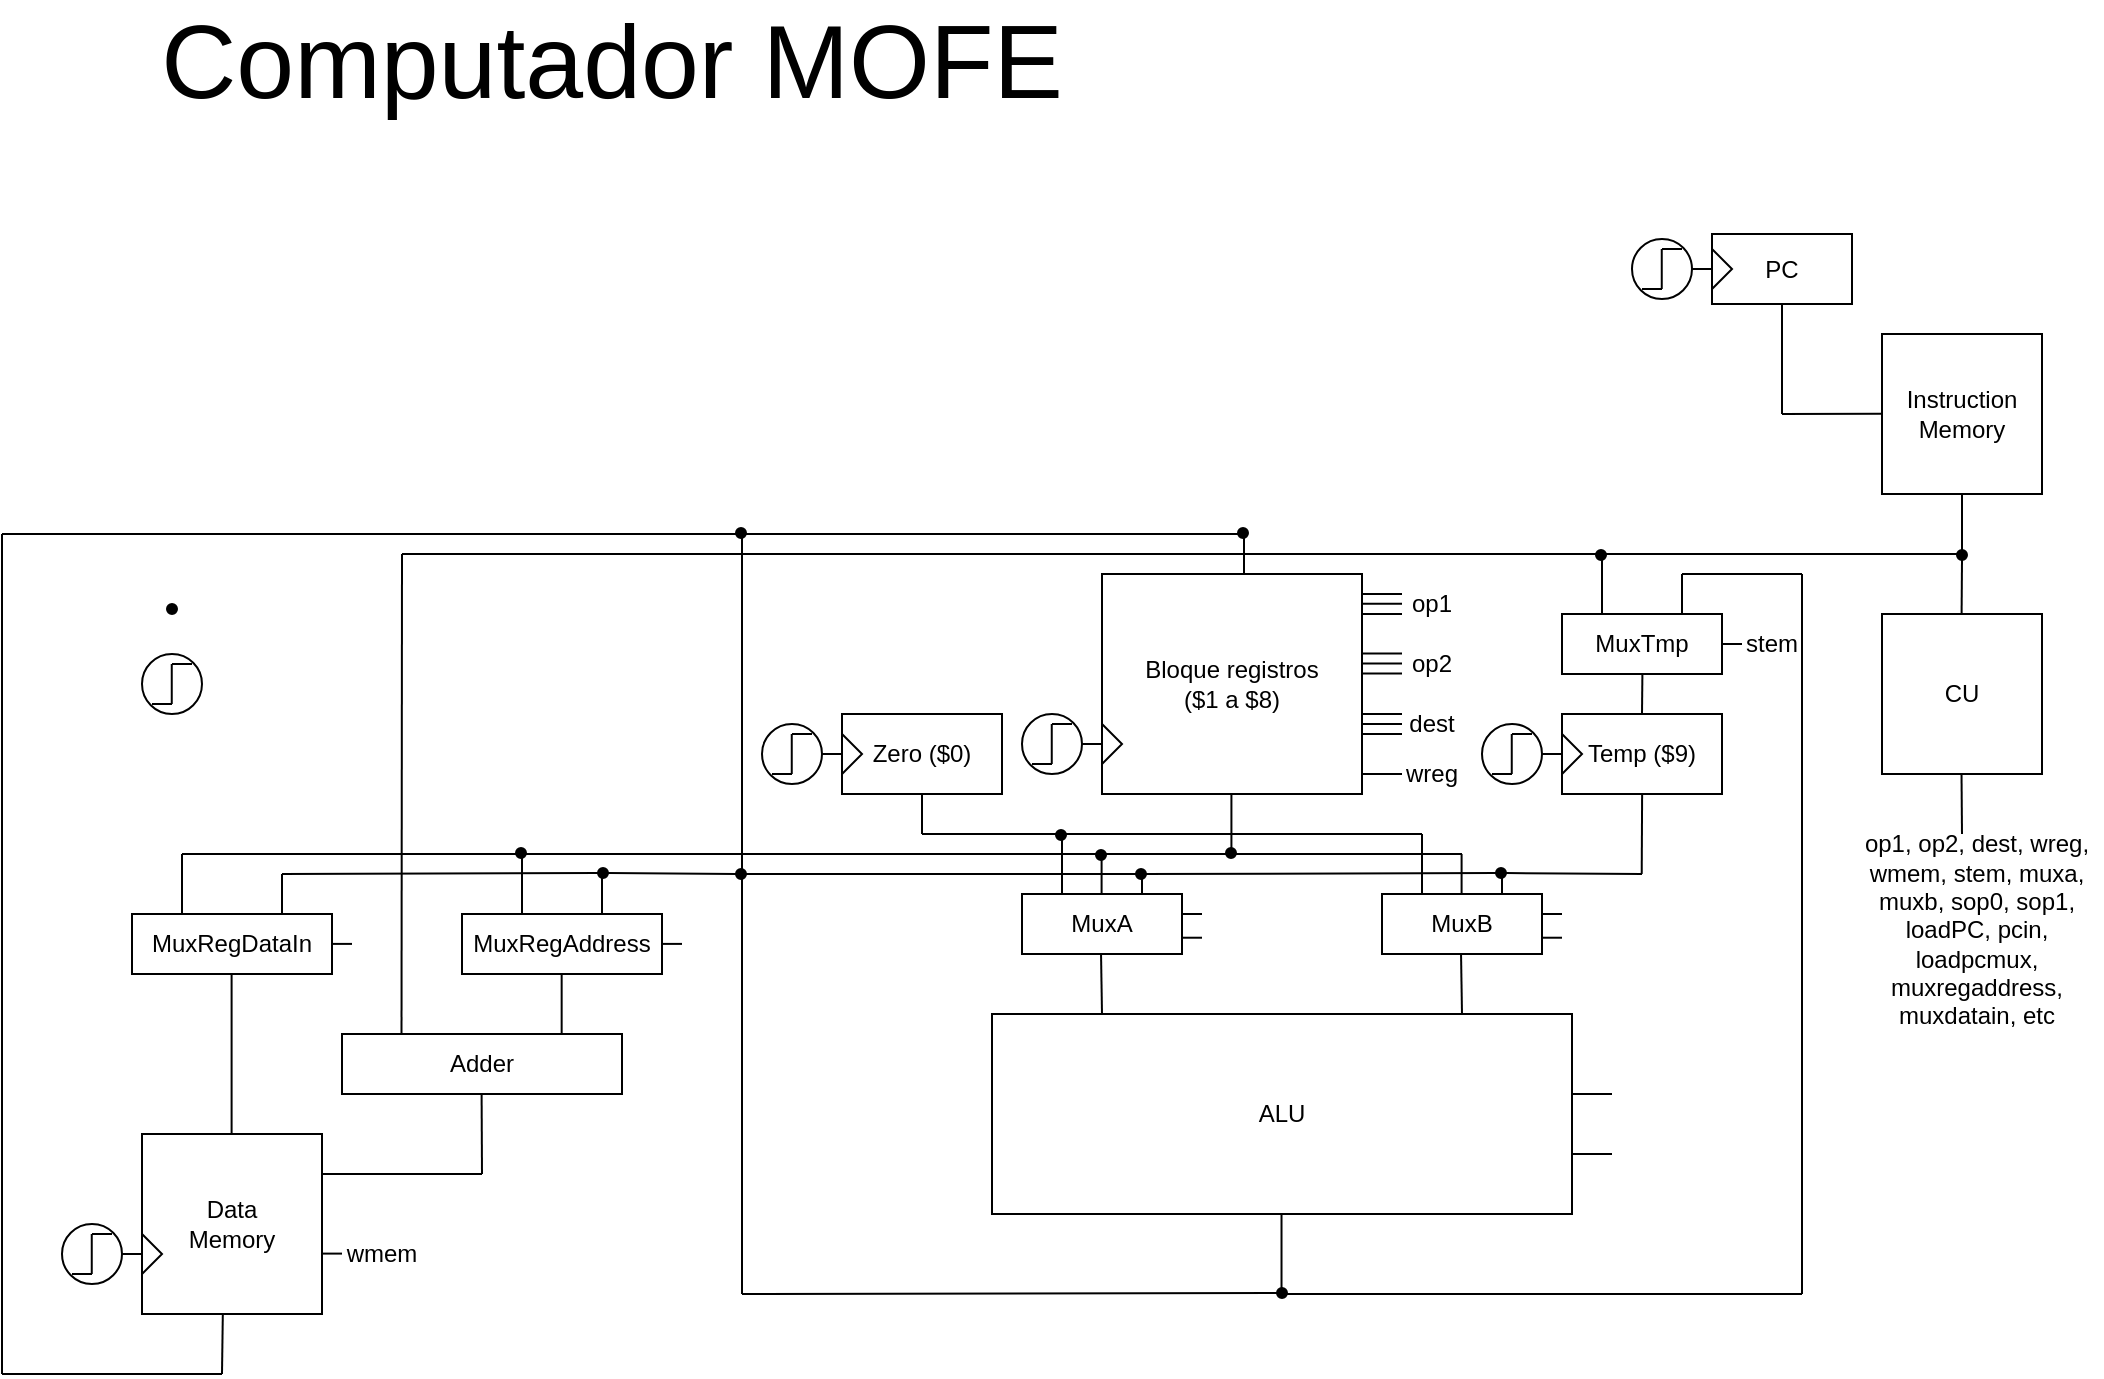 <mxfile version="13.0.3" type="device"><diagram id="GkCovTEDR__8FcM0PsXf" name="Page-1"><mxGraphModel dx="1492" dy="894" grid="1" gridSize="10" guides="1" tooltips="1" connect="1" arrows="1" fold="1" page="0" pageScale="1" pageWidth="827" pageHeight="1169" math="0" shadow="0"><root><mxCell id="0"/><mxCell id="1" parent="0"/><mxCell id="nqbd7a81-jhKs5psh6b3-131" value="PC" style="rounded=0;whiteSpace=wrap;html=1;fillColor=#FFFFFF;" parent="1" vertex="1"><mxGeometry x="615" y="-20" width="70" height="35" as="geometry"/></mxCell><mxCell id="nqbd7a81-jhKs5psh6b3-1" value="Bloque registros&lt;br&gt;($1 a $8)" style="rounded=0;whiteSpace=wrap;html=1;" parent="1" vertex="1"><mxGeometry x="310" y="150" width="130" height="110" as="geometry"/></mxCell><mxCell id="nqbd7a81-jhKs5psh6b3-2" value="Temp ($9)" style="rounded=0;whiteSpace=wrap;html=1;" parent="1" vertex="1"><mxGeometry x="540" y="220" width="80" height="40" as="geometry"/></mxCell><mxCell id="nqbd7a81-jhKs5psh6b3-3" value="Zero ($0)" style="rounded=0;whiteSpace=wrap;html=1;" parent="1" vertex="1"><mxGeometry x="180" y="220" width="80" height="40" as="geometry"/></mxCell><mxCell id="nqbd7a81-jhKs5psh6b3-4" value="ALU" style="rounded=0;whiteSpace=wrap;html=1;" parent="1" vertex="1"><mxGeometry x="255" y="370" width="290" height="100" as="geometry"/></mxCell><mxCell id="nqbd7a81-jhKs5psh6b3-5" value="MuxA" style="rounded=0;whiteSpace=wrap;html=1;" parent="1" vertex="1"><mxGeometry x="270" y="310" width="80" height="30" as="geometry"/></mxCell><mxCell id="nqbd7a81-jhKs5psh6b3-6" value="MuxB" style="rounded=0;whiteSpace=wrap;html=1;" parent="1" vertex="1"><mxGeometry x="450" y="310" width="80" height="30" as="geometry"/></mxCell><mxCell id="nqbd7a81-jhKs5psh6b3-7" value="" style="endArrow=none;html=1;" parent="1" edge="1"><mxGeometry width="50" height="50" relative="1" as="geometry"><mxPoint x="220" y="280" as="sourcePoint"/><mxPoint x="470" y="280" as="targetPoint"/></mxGeometry></mxCell><mxCell id="nqbd7a81-jhKs5psh6b3-8" value="" style="endArrow=none;html=1;" parent="1" source="nqbd7a81-jhKs5psh6b3-119" edge="1"><mxGeometry width="50" height="50" relative="1" as="geometry"><mxPoint x="330" y="300" as="sourcePoint"/><mxPoint x="580" y="300" as="targetPoint"/></mxGeometry></mxCell><mxCell id="nqbd7a81-jhKs5psh6b3-9" value="" style="endArrow=none;html=1;" parent="1" edge="1"><mxGeometry width="50" height="50" relative="1" as="geometry"><mxPoint x="-150" y="290" as="sourcePoint"/><mxPoint x="490" y="290" as="targetPoint"/></mxGeometry></mxCell><mxCell id="nqbd7a81-jhKs5psh6b3-10" value="" style="endArrow=none;html=1;" parent="1" edge="1"><mxGeometry width="50" height="50" relative="1" as="geometry"><mxPoint x="309.8" y="310" as="sourcePoint"/><mxPoint x="309.8" y="290" as="targetPoint"/></mxGeometry></mxCell><mxCell id="nqbd7a81-jhKs5psh6b3-11" value="" style="endArrow=none;html=1;" parent="1" edge="1"><mxGeometry width="50" height="50" relative="1" as="geometry"><mxPoint x="489.8" y="310" as="sourcePoint"/><mxPoint x="489.8" y="290" as="targetPoint"/></mxGeometry></mxCell><mxCell id="nqbd7a81-jhKs5psh6b3-12" value="" style="endArrow=none;html=1;" parent="1" edge="1"><mxGeometry width="50" height="50" relative="1" as="geometry"><mxPoint x="330" y="310" as="sourcePoint"/><mxPoint x="330" y="300" as="targetPoint"/></mxGeometry></mxCell><mxCell id="nqbd7a81-jhKs5psh6b3-13" value="" style="endArrow=none;html=1;" parent="1" edge="1"><mxGeometry width="50" height="50" relative="1" as="geometry"><mxPoint x="510" y="310" as="sourcePoint"/><mxPoint x="510" y="300" as="targetPoint"/></mxGeometry></mxCell><mxCell id="nqbd7a81-jhKs5psh6b3-14" value="" style="endArrow=none;html=1;" parent="1" edge="1"><mxGeometry width="50" height="50" relative="1" as="geometry"><mxPoint x="290" y="310" as="sourcePoint"/><mxPoint x="290" y="280" as="targetPoint"/></mxGeometry></mxCell><mxCell id="nqbd7a81-jhKs5psh6b3-15" value="" style="endArrow=none;html=1;" parent="1" edge="1"><mxGeometry width="50" height="50" relative="1" as="geometry"><mxPoint x="470" y="310" as="sourcePoint"/><mxPoint x="470" y="280" as="targetPoint"/></mxGeometry></mxCell><mxCell id="nqbd7a81-jhKs5psh6b3-16" value="" style="endArrow=none;html=1;" parent="1" edge="1"><mxGeometry width="50" height="50" relative="1" as="geometry"><mxPoint x="374.71" y="290" as="sourcePoint"/><mxPoint x="374.71" y="260" as="targetPoint"/></mxGeometry></mxCell><mxCell id="nqbd7a81-jhKs5psh6b3-17" value="" style="endArrow=none;html=1;" parent="1" edge="1"><mxGeometry width="50" height="50" relative="1" as="geometry"><mxPoint x="220" y="280" as="sourcePoint"/><mxPoint x="220" y="260" as="targetPoint"/></mxGeometry></mxCell><mxCell id="nqbd7a81-jhKs5psh6b3-18" value="" style="endArrow=none;html=1;" parent="1" edge="1"><mxGeometry width="50" height="50" relative="1" as="geometry"><mxPoint x="579.86" y="300" as="sourcePoint"/><mxPoint x="580.06" y="260" as="targetPoint"/></mxGeometry></mxCell><mxCell id="nqbd7a81-jhKs5psh6b3-19" value="MuxTmp" style="rounded=0;whiteSpace=wrap;html=1;" parent="1" vertex="1"><mxGeometry x="540" y="170" width="80" height="30" as="geometry"/></mxCell><mxCell id="nqbd7a81-jhKs5psh6b3-20" value="CU" style="whiteSpace=wrap;html=1;aspect=fixed;" parent="1" vertex="1"><mxGeometry x="700" y="170" width="80" height="80" as="geometry"/></mxCell><mxCell id="nqbd7a81-jhKs5psh6b3-21" value="Instruction&lt;br&gt;Memory" style="whiteSpace=wrap;html=1;aspect=fixed;" parent="1" vertex="1"><mxGeometry x="700" y="30" width="80" height="80" as="geometry"/></mxCell><mxCell id="nqbd7a81-jhKs5psh6b3-22" value="Data&lt;br&gt;Memory" style="whiteSpace=wrap;html=1;aspect=fixed;" parent="1" vertex="1"><mxGeometry x="-170" y="430" width="90" height="90" as="geometry"/></mxCell><mxCell id="nqbd7a81-jhKs5psh6b3-23" value="" style="endArrow=none;html=1;" parent="1" edge="1"><mxGeometry width="50" height="50" relative="1" as="geometry"><mxPoint x="440" y="164.86" as="sourcePoint"/><mxPoint x="460" y="164.86" as="targetPoint"/></mxGeometry></mxCell><mxCell id="nqbd7a81-jhKs5psh6b3-24" value="" style="endArrow=none;html=1;" parent="1" edge="1"><mxGeometry width="50" height="50" relative="1" as="geometry"><mxPoint x="440" y="170" as="sourcePoint"/><mxPoint x="460" y="170" as="targetPoint"/></mxGeometry></mxCell><mxCell id="nqbd7a81-jhKs5psh6b3-25" value="" style="endArrow=none;html=1;" parent="1" edge="1"><mxGeometry width="50" height="50" relative="1" as="geometry"><mxPoint x="440" y="160" as="sourcePoint"/><mxPoint x="460" y="160" as="targetPoint"/></mxGeometry></mxCell><mxCell id="nqbd7a81-jhKs5psh6b3-26" value="" style="endArrow=none;html=1;" parent="1" edge="1"><mxGeometry width="50" height="50" relative="1" as="geometry"><mxPoint x="440" y="189.72" as="sourcePoint"/><mxPoint x="460" y="189.72" as="targetPoint"/></mxGeometry></mxCell><mxCell id="nqbd7a81-jhKs5psh6b3-27" value="" style="endArrow=none;html=1;" parent="1" edge="1"><mxGeometry width="50" height="50" relative="1" as="geometry"><mxPoint x="440" y="199.72" as="sourcePoint"/><mxPoint x="460" y="199.72" as="targetPoint"/></mxGeometry></mxCell><mxCell id="nqbd7a81-jhKs5psh6b3-28" value="" style="endArrow=none;html=1;" parent="1" edge="1"><mxGeometry width="50" height="50" relative="1" as="geometry"><mxPoint x="440" y="194.72" as="sourcePoint"/><mxPoint x="460" y="194.72" as="targetPoint"/></mxGeometry></mxCell><mxCell id="nqbd7a81-jhKs5psh6b3-29" value="" style="endArrow=none;html=1;" parent="1" edge="1"><mxGeometry width="50" height="50" relative="1" as="geometry"><mxPoint x="440" y="220.0" as="sourcePoint"/><mxPoint x="460" y="220.0" as="targetPoint"/></mxGeometry></mxCell><mxCell id="nqbd7a81-jhKs5psh6b3-30" value="" style="endArrow=none;html=1;" parent="1" edge="1"><mxGeometry width="50" height="50" relative="1" as="geometry"><mxPoint x="440" y="230.0" as="sourcePoint"/><mxPoint x="460" y="230.0" as="targetPoint"/></mxGeometry></mxCell><mxCell id="nqbd7a81-jhKs5psh6b3-31" value="" style="endArrow=none;html=1;" parent="1" edge="1"><mxGeometry width="50" height="50" relative="1" as="geometry"><mxPoint x="440" y="225.0" as="sourcePoint"/><mxPoint x="460" y="225.0" as="targetPoint"/></mxGeometry></mxCell><mxCell id="nqbd7a81-jhKs5psh6b3-32" value="" style="endArrow=none;html=1;" parent="1" edge="1"><mxGeometry width="50" height="50" relative="1" as="geometry"><mxPoint x="440" y="250.0" as="sourcePoint"/><mxPoint x="460" y="250.0" as="targetPoint"/></mxGeometry></mxCell><mxCell id="nqbd7a81-jhKs5psh6b3-33" value="wreg" style="text;html=1;strokeColor=none;fillColor=none;align=center;verticalAlign=middle;whiteSpace=wrap;rounded=0;" parent="1" vertex="1"><mxGeometry x="460" y="240" width="30" height="20" as="geometry"/></mxCell><mxCell id="nqbd7a81-jhKs5psh6b3-34" value="op1" style="text;html=1;strokeColor=none;fillColor=none;align=center;verticalAlign=middle;whiteSpace=wrap;rounded=0;" parent="1" vertex="1"><mxGeometry x="460" y="155" width="30" height="20" as="geometry"/></mxCell><mxCell id="nqbd7a81-jhKs5psh6b3-35" value="op2" style="text;html=1;strokeColor=none;fillColor=none;align=center;verticalAlign=middle;whiteSpace=wrap;rounded=0;" parent="1" vertex="1"><mxGeometry x="460" y="185" width="30" height="20" as="geometry"/></mxCell><mxCell id="nqbd7a81-jhKs5psh6b3-36" value="dest" style="text;html=1;strokeColor=none;fillColor=none;align=center;verticalAlign=middle;whiteSpace=wrap;rounded=0;" parent="1" vertex="1"><mxGeometry x="460" y="215" width="30" height="20" as="geometry"/></mxCell><mxCell id="nqbd7a81-jhKs5psh6b3-37" value="" style="ellipse;whiteSpace=wrap;html=1;aspect=fixed;" parent="1" vertex="1"><mxGeometry x="-170" y="190" width="30" height="30" as="geometry"/></mxCell><mxCell id="nqbd7a81-jhKs5psh6b3-38" value="" style="endArrow=none;html=1;" parent="1" edge="1"><mxGeometry width="50" height="50" relative="1" as="geometry"><mxPoint x="-155.12" y="215" as="sourcePoint"/><mxPoint x="-155.12" y="195" as="targetPoint"/></mxGeometry></mxCell><mxCell id="nqbd7a81-jhKs5psh6b3-39" value="" style="endArrow=none;html=1;" parent="1" edge="1"><mxGeometry width="50" height="50" relative="1" as="geometry"><mxPoint x="-155" y="195" as="sourcePoint"/><mxPoint x="-145" y="195" as="targetPoint"/></mxGeometry></mxCell><mxCell id="nqbd7a81-jhKs5psh6b3-40" value="" style="endArrow=none;html=1;" parent="1" edge="1"><mxGeometry width="50" height="50" relative="1" as="geometry"><mxPoint x="-165" y="215" as="sourcePoint"/><mxPoint x="-155" y="215" as="targetPoint"/></mxGeometry></mxCell><mxCell id="nqbd7a81-jhKs5psh6b3-41" value="" style="ellipse;whiteSpace=wrap;html=1;aspect=fixed;" parent="1" vertex="1"><mxGeometry x="270" y="220" width="30" height="30" as="geometry"/></mxCell><mxCell id="nqbd7a81-jhKs5psh6b3-42" value="" style="endArrow=none;html=1;" parent="1" edge="1"><mxGeometry width="50" height="50" relative="1" as="geometry"><mxPoint x="284.88" y="245.0" as="sourcePoint"/><mxPoint x="284.88" y="225" as="targetPoint"/></mxGeometry></mxCell><mxCell id="nqbd7a81-jhKs5psh6b3-43" value="" style="endArrow=none;html=1;" parent="1" edge="1"><mxGeometry width="50" height="50" relative="1" as="geometry"><mxPoint x="285" y="225" as="sourcePoint"/><mxPoint x="295" y="225" as="targetPoint"/></mxGeometry></mxCell><mxCell id="nqbd7a81-jhKs5psh6b3-44" value="" style="endArrow=none;html=1;" parent="1" edge="1"><mxGeometry width="50" height="50" relative="1" as="geometry"><mxPoint x="275" y="245.0" as="sourcePoint"/><mxPoint x="285" y="245.0" as="targetPoint"/></mxGeometry></mxCell><mxCell id="nqbd7a81-jhKs5psh6b3-45" value="" style="endArrow=none;html=1;" parent="1" edge="1"><mxGeometry width="50" height="50" relative="1" as="geometry"><mxPoint x="300" y="235" as="sourcePoint"/><mxPoint x="310" y="235" as="targetPoint"/></mxGeometry></mxCell><mxCell id="nqbd7a81-jhKs5psh6b3-46" value="" style="triangle;whiteSpace=wrap;html=1;" parent="1" vertex="1"><mxGeometry x="310" y="225" width="10" height="20" as="geometry"/></mxCell><mxCell id="nqbd7a81-jhKs5psh6b3-47" value="" style="ellipse;whiteSpace=wrap;html=1;aspect=fixed;" parent="1" vertex="1"><mxGeometry x="140" y="225" width="30" height="30" as="geometry"/></mxCell><mxCell id="nqbd7a81-jhKs5psh6b3-48" value="" style="endArrow=none;html=1;" parent="1" edge="1"><mxGeometry width="50" height="50" relative="1" as="geometry"><mxPoint x="154.88" y="250" as="sourcePoint"/><mxPoint x="154.88" y="230" as="targetPoint"/></mxGeometry></mxCell><mxCell id="nqbd7a81-jhKs5psh6b3-49" value="" style="endArrow=none;html=1;" parent="1" edge="1"><mxGeometry width="50" height="50" relative="1" as="geometry"><mxPoint x="155" y="230" as="sourcePoint"/><mxPoint x="165" y="230" as="targetPoint"/></mxGeometry></mxCell><mxCell id="nqbd7a81-jhKs5psh6b3-50" value="" style="endArrow=none;html=1;" parent="1" edge="1"><mxGeometry width="50" height="50" relative="1" as="geometry"><mxPoint x="145" y="250" as="sourcePoint"/><mxPoint x="155" y="250" as="targetPoint"/></mxGeometry></mxCell><mxCell id="nqbd7a81-jhKs5psh6b3-51" value="" style="endArrow=none;html=1;" parent="1" edge="1"><mxGeometry width="50" height="50" relative="1" as="geometry"><mxPoint x="170" y="240" as="sourcePoint"/><mxPoint x="180" y="240" as="targetPoint"/></mxGeometry></mxCell><mxCell id="nqbd7a81-jhKs5psh6b3-52" value="" style="triangle;whiteSpace=wrap;html=1;" parent="1" vertex="1"><mxGeometry x="180" y="230" width="10" height="20" as="geometry"/></mxCell><mxCell id="nqbd7a81-jhKs5psh6b3-53" value="" style="ellipse;whiteSpace=wrap;html=1;aspect=fixed;" parent="1" vertex="1"><mxGeometry x="500" y="225" width="30" height="30" as="geometry"/></mxCell><mxCell id="nqbd7a81-jhKs5psh6b3-54" value="" style="endArrow=none;html=1;" parent="1" edge="1"><mxGeometry width="50" height="50" relative="1" as="geometry"><mxPoint x="514.88" y="250" as="sourcePoint"/><mxPoint x="514.88" y="230" as="targetPoint"/></mxGeometry></mxCell><mxCell id="nqbd7a81-jhKs5psh6b3-55" value="" style="endArrow=none;html=1;" parent="1" edge="1"><mxGeometry width="50" height="50" relative="1" as="geometry"><mxPoint x="515" y="230" as="sourcePoint"/><mxPoint x="525" y="230" as="targetPoint"/></mxGeometry></mxCell><mxCell id="nqbd7a81-jhKs5psh6b3-56" value="" style="endArrow=none;html=1;" parent="1" edge="1"><mxGeometry width="50" height="50" relative="1" as="geometry"><mxPoint x="505" y="250" as="sourcePoint"/><mxPoint x="515" y="250" as="targetPoint"/></mxGeometry></mxCell><mxCell id="nqbd7a81-jhKs5psh6b3-57" value="" style="endArrow=none;html=1;" parent="1" edge="1"><mxGeometry width="50" height="50" relative="1" as="geometry"><mxPoint x="530" y="240" as="sourcePoint"/><mxPoint x="540" y="240" as="targetPoint"/></mxGeometry></mxCell><mxCell id="nqbd7a81-jhKs5psh6b3-58" value="" style="triangle;whiteSpace=wrap;html=1;" parent="1" vertex="1"><mxGeometry x="540" y="230" width="10" height="20" as="geometry"/></mxCell><mxCell id="nqbd7a81-jhKs5psh6b3-59" value="" style="ellipse;whiteSpace=wrap;html=1;aspect=fixed;" parent="1" vertex="1"><mxGeometry x="-210" y="475" width="30" height="30" as="geometry"/></mxCell><mxCell id="nqbd7a81-jhKs5psh6b3-60" value="" style="endArrow=none;html=1;" parent="1" edge="1"><mxGeometry width="50" height="50" relative="1" as="geometry"><mxPoint x="-195.12" y="500" as="sourcePoint"/><mxPoint x="-195.12" y="480" as="targetPoint"/></mxGeometry></mxCell><mxCell id="nqbd7a81-jhKs5psh6b3-61" value="" style="endArrow=none;html=1;" parent="1" edge="1"><mxGeometry width="50" height="50" relative="1" as="geometry"><mxPoint x="-195" y="480" as="sourcePoint"/><mxPoint x="-185" y="480" as="targetPoint"/></mxGeometry></mxCell><mxCell id="nqbd7a81-jhKs5psh6b3-62" value="" style="endArrow=none;html=1;" parent="1" edge="1"><mxGeometry width="50" height="50" relative="1" as="geometry"><mxPoint x="-205" y="500" as="sourcePoint"/><mxPoint x="-195" y="500" as="targetPoint"/></mxGeometry></mxCell><mxCell id="nqbd7a81-jhKs5psh6b3-63" value="" style="endArrow=none;html=1;" parent="1" edge="1"><mxGeometry width="50" height="50" relative="1" as="geometry"><mxPoint x="-180" y="490" as="sourcePoint"/><mxPoint x="-170" y="490" as="targetPoint"/></mxGeometry></mxCell><mxCell id="nqbd7a81-jhKs5psh6b3-64" value="" style="triangle;whiteSpace=wrap;html=1;" parent="1" vertex="1"><mxGeometry x="-170" y="480" width="10" height="20" as="geometry"/></mxCell><mxCell id="nqbd7a81-jhKs5psh6b3-65" value="" style="endArrow=none;html=1;" parent="1" edge="1"><mxGeometry width="50" height="50" relative="1" as="geometry"><mxPoint x="-80" y="489.8" as="sourcePoint"/><mxPoint x="-70" y="489.8" as="targetPoint"/></mxGeometry></mxCell><mxCell id="nqbd7a81-jhKs5psh6b3-66" value="wmem" style="text;html=1;strokeColor=none;fillColor=none;align=center;verticalAlign=middle;whiteSpace=wrap;rounded=0;" parent="1" vertex="1"><mxGeometry x="-70" y="480" width="40" height="20" as="geometry"/></mxCell><mxCell id="nqbd7a81-jhKs5psh6b3-68" value="" style="endArrow=none;html=1;" parent="1" edge="1"><mxGeometry width="50" height="50" relative="1" as="geometry"><mxPoint x="545" y="440" as="sourcePoint"/><mxPoint x="565" y="440" as="targetPoint"/></mxGeometry></mxCell><mxCell id="nqbd7a81-jhKs5psh6b3-69" value="" style="endArrow=none;html=1;" parent="1" edge="1"><mxGeometry width="50" height="50" relative="1" as="geometry"><mxPoint x="545" y="410.0" as="sourcePoint"/><mxPoint x="565" y="410.0" as="targetPoint"/></mxGeometry></mxCell><mxCell id="nqbd7a81-jhKs5psh6b3-70" value="" style="endArrow=none;html=1;" parent="1" edge="1"><mxGeometry width="50" height="50" relative="1" as="geometry"><mxPoint x="310" y="370" as="sourcePoint"/><mxPoint x="309.52" y="340" as="targetPoint"/></mxGeometry></mxCell><mxCell id="nqbd7a81-jhKs5psh6b3-71" value="" style="endArrow=none;html=1;" parent="1" edge="1"><mxGeometry width="50" height="50" relative="1" as="geometry"><mxPoint x="490" y="370" as="sourcePoint"/><mxPoint x="489.52" y="340" as="targetPoint"/></mxGeometry></mxCell><mxCell id="nqbd7a81-jhKs5psh6b3-72" value="" style="endArrow=none;html=1;" parent="1" edge="1"><mxGeometry width="50" height="50" relative="1" as="geometry"><mxPoint x="399.76" y="510" as="sourcePoint"/><mxPoint x="399.76" y="470" as="targetPoint"/></mxGeometry></mxCell><mxCell id="nqbd7a81-jhKs5psh6b3-73" value="" style="endArrow=none;html=1;" parent="1" edge="1"><mxGeometry width="50" height="50" relative="1" as="geometry"><mxPoint x="400" y="510" as="sourcePoint"/><mxPoint x="660" y="510" as="targetPoint"/></mxGeometry></mxCell><mxCell id="nqbd7a81-jhKs5psh6b3-74" value="" style="endArrow=none;html=1;" parent="1" edge="1"><mxGeometry width="50" height="50" relative="1" as="geometry"><mxPoint x="660" y="510" as="sourcePoint"/><mxPoint x="660" y="150" as="targetPoint"/></mxGeometry></mxCell><mxCell id="nqbd7a81-jhKs5psh6b3-75" value="" style="endArrow=none;html=1;" parent="1" edge="1"><mxGeometry width="50" height="50" relative="1" as="geometry"><mxPoint x="620" y="185.0" as="sourcePoint"/><mxPoint x="630" y="185" as="targetPoint"/></mxGeometry></mxCell><mxCell id="nqbd7a81-jhKs5psh6b3-76" value="" style="endArrow=none;html=1;" parent="1" edge="1"><mxGeometry width="50" height="50" relative="1" as="geometry"><mxPoint x="600" y="150" as="sourcePoint"/><mxPoint x="660" y="150" as="targetPoint"/></mxGeometry></mxCell><mxCell id="nqbd7a81-jhKs5psh6b3-77" value="" style="endArrow=none;html=1;" parent="1" edge="1"><mxGeometry width="50" height="50" relative="1" as="geometry"><mxPoint x="600" y="170" as="sourcePoint"/><mxPoint x="600" y="150" as="targetPoint"/></mxGeometry></mxCell><mxCell id="nqbd7a81-jhKs5psh6b3-78" value="" style="endArrow=none;html=1;" parent="1" source="nqbd7a81-jhKs5psh6b3-142" edge="1"><mxGeometry width="50" height="50" relative="1" as="geometry"><mxPoint x="739.8" y="170" as="sourcePoint"/><mxPoint x="740" y="110" as="targetPoint"/></mxGeometry></mxCell><mxCell id="nqbd7a81-jhKs5psh6b3-79" value="" style="endArrow=none;html=1;" parent="1" edge="1"><mxGeometry width="50" height="50" relative="1" as="geometry"><mxPoint x="-40" y="140" as="sourcePoint"/><mxPoint x="740" y="140" as="targetPoint"/></mxGeometry></mxCell><mxCell id="nqbd7a81-jhKs5psh6b3-80" value="" style="endArrow=none;html=1;" parent="1" edge="1"><mxGeometry width="50" height="50" relative="1" as="geometry"><mxPoint x="560" y="170" as="sourcePoint"/><mxPoint x="560" y="140" as="targetPoint"/></mxGeometry></mxCell><mxCell id="nqbd7a81-jhKs5psh6b3-81" value="" style="endArrow=none;html=1;" parent="1" edge="1"><mxGeometry width="50" height="50" relative="1" as="geometry"><mxPoint x="580" y="220" as="sourcePoint"/><mxPoint x="580.2" y="200" as="targetPoint"/></mxGeometry></mxCell><mxCell id="nqbd7a81-jhKs5psh6b3-82" value="" style="endArrow=none;html=1;" parent="1" edge="1"><mxGeometry width="50" height="50" relative="1" as="geometry"><mxPoint x="740" y="280" as="sourcePoint"/><mxPoint x="739.76" y="250" as="targetPoint"/></mxGeometry></mxCell><mxCell id="nqbd7a81-jhKs5psh6b3-84" value="stem" style="text;html=1;strokeColor=none;fillColor=none;align=center;verticalAlign=middle;whiteSpace=wrap;rounded=0;" parent="1" vertex="1"><mxGeometry x="630" y="175" width="30" height="20" as="geometry"/></mxCell><mxCell id="nqbd7a81-jhKs5psh6b3-85" value="" style="endArrow=none;html=1;" parent="1" source="nqbd7a81-jhKs5psh6b3-122" edge="1"><mxGeometry width="50" height="50" relative="1" as="geometry"><mxPoint x="330" y="300" as="sourcePoint"/><mxPoint x="-100" y="300" as="targetPoint"/></mxGeometry></mxCell><mxCell id="nqbd7a81-jhKs5psh6b3-86" value="" style="endArrow=none;html=1;" parent="1" edge="1"><mxGeometry width="50" height="50" relative="1" as="geometry"><mxPoint x="130" y="300" as="sourcePoint"/><mxPoint x="130" y="130" as="targetPoint"/></mxGeometry></mxCell><mxCell id="nqbd7a81-jhKs5psh6b3-87" value="" style="endArrow=none;html=1;" parent="1" edge="1"><mxGeometry width="50" height="50" relative="1" as="geometry"><mxPoint x="-240" y="130" as="sourcePoint"/><mxPoint x="380" y="130" as="targetPoint"/></mxGeometry></mxCell><mxCell id="nqbd7a81-jhKs5psh6b3-88" value="" style="endArrow=none;html=1;" parent="1" edge="1"><mxGeometry width="50" height="50" relative="1" as="geometry"><mxPoint x="381" y="150" as="sourcePoint"/><mxPoint x="381" y="130" as="targetPoint"/></mxGeometry></mxCell><mxCell id="nqbd7a81-jhKs5psh6b3-89" value="" style="endArrow=none;html=1;" parent="1" edge="1"><mxGeometry width="50" height="50" relative="1" as="geometry"><mxPoint x="130" y="510" as="sourcePoint"/><mxPoint x="130" y="300" as="targetPoint"/></mxGeometry></mxCell><mxCell id="nqbd7a81-jhKs5psh6b3-90" value="" style="endArrow=none;html=1;" parent="1" source="nqbd7a81-jhKs5psh6b3-111" edge="1"><mxGeometry width="50" height="50" relative="1" as="geometry"><mxPoint x="130" y="510" as="sourcePoint"/><mxPoint x="400" y="510" as="targetPoint"/></mxGeometry></mxCell><mxCell id="nqbd7a81-jhKs5psh6b3-91" value="" style="endArrow=none;html=1;" parent="1" edge="1"><mxGeometry width="50" height="50" relative="1" as="geometry"><mxPoint x="-40.24" y="380" as="sourcePoint"/><mxPoint x="-40" y="140" as="targetPoint"/></mxGeometry></mxCell><mxCell id="nqbd7a81-jhKs5psh6b3-92" value="Adder" style="rounded=0;whiteSpace=wrap;html=1;" parent="1" vertex="1"><mxGeometry x="-70" y="380" width="140" height="30" as="geometry"/></mxCell><mxCell id="nqbd7a81-jhKs5psh6b3-93" value="MuxRegAddress" style="rounded=0;whiteSpace=wrap;html=1;" parent="1" vertex="1"><mxGeometry x="-10" y="320" width="100" height="30" as="geometry"/></mxCell><mxCell id="nqbd7a81-jhKs5psh6b3-94" value="" style="endArrow=none;html=1;" parent="1" edge="1"><mxGeometry width="50" height="50" relative="1" as="geometry"><mxPoint x="20" y="320" as="sourcePoint"/><mxPoint x="20" y="290" as="targetPoint"/></mxGeometry></mxCell><mxCell id="nqbd7a81-jhKs5psh6b3-95" value="" style="endArrow=none;html=1;" parent="1" edge="1"><mxGeometry width="50" height="50" relative="1" as="geometry"><mxPoint x="60" y="320" as="sourcePoint"/><mxPoint x="60" y="300" as="targetPoint"/></mxGeometry></mxCell><mxCell id="nqbd7a81-jhKs5psh6b3-96" value="" style="endArrow=none;html=1;" parent="1" edge="1"><mxGeometry width="50" height="50" relative="1" as="geometry"><mxPoint x="39.83" y="380" as="sourcePoint"/><mxPoint x="39.83" y="350" as="targetPoint"/></mxGeometry></mxCell><mxCell id="nqbd7a81-jhKs5psh6b3-97" value="" style="endArrow=none;html=1;" parent="1" edge="1"><mxGeometry width="50" height="50" relative="1" as="geometry"><mxPoint y="450" as="sourcePoint"/><mxPoint x="-0.2" y="410" as="targetPoint"/></mxGeometry></mxCell><mxCell id="nqbd7a81-jhKs5psh6b3-98" value="" style="endArrow=none;html=1;" parent="1" edge="1"><mxGeometry width="50" height="50" relative="1" as="geometry"><mxPoint x="-80" y="450" as="sourcePoint"/><mxPoint y="450" as="targetPoint"/></mxGeometry></mxCell><mxCell id="nqbd7a81-jhKs5psh6b3-99" value="" style="endArrow=none;html=1;" parent="1" edge="1"><mxGeometry width="50" height="50" relative="1" as="geometry"><mxPoint x="-130" y="550" as="sourcePoint"/><mxPoint x="-129.59" y="520" as="targetPoint"/></mxGeometry></mxCell><mxCell id="nqbd7a81-jhKs5psh6b3-100" value="" style="endArrow=none;html=1;" parent="1" edge="1"><mxGeometry width="50" height="50" relative="1" as="geometry"><mxPoint x="-240" y="550" as="sourcePoint"/><mxPoint x="-130" y="550" as="targetPoint"/></mxGeometry></mxCell><mxCell id="nqbd7a81-jhKs5psh6b3-101" value="" style="endArrow=none;html=1;" parent="1" edge="1"><mxGeometry width="50" height="50" relative="1" as="geometry"><mxPoint x="-240" y="550" as="sourcePoint"/><mxPoint x="-240" y="130" as="targetPoint"/></mxGeometry></mxCell><mxCell id="nqbd7a81-jhKs5psh6b3-102" value="MuxRegDataIn" style="rounded=0;whiteSpace=wrap;html=1;" parent="1" vertex="1"><mxGeometry x="-175" y="320" width="100" height="30" as="geometry"/></mxCell><mxCell id="nqbd7a81-jhKs5psh6b3-103" value="" style="endArrow=none;html=1;" parent="1" edge="1"><mxGeometry width="50" height="50" relative="1" as="geometry"><mxPoint x="-150" y="320" as="sourcePoint"/><mxPoint x="-150" y="290" as="targetPoint"/></mxGeometry></mxCell><mxCell id="nqbd7a81-jhKs5psh6b3-104" value="" style="endArrow=none;html=1;" parent="1" edge="1"><mxGeometry width="50" height="50" relative="1" as="geometry"><mxPoint x="-100" y="320" as="sourcePoint"/><mxPoint x="-100" y="300" as="targetPoint"/></mxGeometry></mxCell><mxCell id="nqbd7a81-jhKs5psh6b3-105" value="" style="endArrow=none;html=1;" parent="1" edge="1"><mxGeometry width="50" height="50" relative="1" as="geometry"><mxPoint x="-125.2" y="430" as="sourcePoint"/><mxPoint x="-125.2" y="350" as="targetPoint"/></mxGeometry></mxCell><mxCell id="nqbd7a81-jhKs5psh6b3-110" value="" style="ellipse;whiteSpace=wrap;html=1;aspect=fixed;fillColor=#000000;" parent="1" vertex="1"><mxGeometry x="-157.5" y="165" width="5" height="5" as="geometry"/></mxCell><mxCell id="nqbd7a81-jhKs5psh6b3-111" value="" style="ellipse;whiteSpace=wrap;html=1;aspect=fixed;fillColor=#000000;" parent="1" vertex="1"><mxGeometry x="397.5" y="507" width="5" height="5" as="geometry"/></mxCell><mxCell id="nqbd7a81-jhKs5psh6b3-112" value="" style="endArrow=none;html=1;" parent="1" target="nqbd7a81-jhKs5psh6b3-111" edge="1"><mxGeometry width="50" height="50" relative="1" as="geometry"><mxPoint x="130" y="510" as="sourcePoint"/><mxPoint x="400" y="510" as="targetPoint"/></mxGeometry></mxCell><mxCell id="nqbd7a81-jhKs5psh6b3-113" value="" style="ellipse;whiteSpace=wrap;html=1;aspect=fixed;fillColor=#000000;" parent="1" vertex="1"><mxGeometry x="127" y="127" width="5" height="5" as="geometry"/></mxCell><mxCell id="nqbd7a81-jhKs5psh6b3-114" value="" style="ellipse;whiteSpace=wrap;html=1;aspect=fixed;fillColor=#000000;" parent="1" vertex="1"><mxGeometry x="287" y="278" width="5" height="5" as="geometry"/></mxCell><mxCell id="nqbd7a81-jhKs5psh6b3-116" value="" style="ellipse;whiteSpace=wrap;html=1;aspect=fixed;fillColor=#000000;" parent="1" vertex="1"><mxGeometry x="307" y="288" width="5" height="5" as="geometry"/></mxCell><mxCell id="nqbd7a81-jhKs5psh6b3-117" value="" style="ellipse;whiteSpace=wrap;html=1;aspect=fixed;fillColor=#000000;" parent="1" vertex="1"><mxGeometry x="327" y="297.5" width="5" height="5" as="geometry"/></mxCell><mxCell id="nqbd7a81-jhKs5psh6b3-118" value="" style="ellipse;whiteSpace=wrap;html=1;aspect=fixed;fillColor=#000000;" parent="1" vertex="1"><mxGeometry x="372" y="287" width="5" height="5" as="geometry"/></mxCell><mxCell id="nqbd7a81-jhKs5psh6b3-119" value="" style="ellipse;whiteSpace=wrap;html=1;aspect=fixed;fillColor=#000000;" parent="1" vertex="1"><mxGeometry x="507" y="297" width="5" height="5" as="geometry"/></mxCell><mxCell id="nqbd7a81-jhKs5psh6b3-121" value="" style="endArrow=none;html=1;" parent="1" target="nqbd7a81-jhKs5psh6b3-119" edge="1"><mxGeometry width="50" height="50" relative="1" as="geometry"><mxPoint x="330" y="300" as="sourcePoint"/><mxPoint x="580" y="300" as="targetPoint"/></mxGeometry></mxCell><mxCell id="nqbd7a81-jhKs5psh6b3-122" value="" style="ellipse;whiteSpace=wrap;html=1;aspect=fixed;fillColor=#000000;" parent="1" vertex="1"><mxGeometry x="58" y="297" width="5" height="5" as="geometry"/></mxCell><mxCell id="nqbd7a81-jhKs5psh6b3-123" value="" style="endArrow=none;html=1;" parent="1" source="nqbd7a81-jhKs5psh6b3-144" target="nqbd7a81-jhKs5psh6b3-122" edge="1"><mxGeometry width="50" height="50" relative="1" as="geometry"><mxPoint x="330" y="300" as="sourcePoint"/><mxPoint x="-100" y="300" as="targetPoint"/></mxGeometry></mxCell><mxCell id="nqbd7a81-jhKs5psh6b3-124" value="" style="ellipse;whiteSpace=wrap;html=1;aspect=fixed;fillColor=#000000;" parent="1" vertex="1"><mxGeometry x="17" y="287" width="5" height="5" as="geometry"/></mxCell><mxCell id="nqbd7a81-jhKs5psh6b3-125" value="" style="ellipse;whiteSpace=wrap;html=1;aspect=fixed;" parent="1" vertex="1"><mxGeometry x="575" y="-17.5" width="30" height="30" as="geometry"/></mxCell><mxCell id="nqbd7a81-jhKs5psh6b3-126" value="" style="endArrow=none;html=1;" parent="1" edge="1"><mxGeometry width="50" height="50" relative="1" as="geometry"><mxPoint x="589.88" y="7.5" as="sourcePoint"/><mxPoint x="589.88" y="-12.5" as="targetPoint"/></mxGeometry></mxCell><mxCell id="nqbd7a81-jhKs5psh6b3-127" value="" style="endArrow=none;html=1;" parent="1" edge="1"><mxGeometry width="50" height="50" relative="1" as="geometry"><mxPoint x="590" y="-12.5" as="sourcePoint"/><mxPoint x="600" y="-12.5" as="targetPoint"/></mxGeometry></mxCell><mxCell id="nqbd7a81-jhKs5psh6b3-128" value="" style="endArrow=none;html=1;" parent="1" edge="1"><mxGeometry width="50" height="50" relative="1" as="geometry"><mxPoint x="580" y="7.5" as="sourcePoint"/><mxPoint x="590" y="7.5" as="targetPoint"/></mxGeometry></mxCell><mxCell id="nqbd7a81-jhKs5psh6b3-129" value="" style="endArrow=none;html=1;" parent="1" edge="1"><mxGeometry width="50" height="50" relative="1" as="geometry"><mxPoint x="605" y="-2.5" as="sourcePoint"/><mxPoint x="615" y="-2.5" as="targetPoint"/></mxGeometry></mxCell><mxCell id="nqbd7a81-jhKs5psh6b3-130" value="" style="triangle;whiteSpace=wrap;html=1;" parent="1" vertex="1"><mxGeometry x="615" y="-12.5" width="10" height="20" as="geometry"/></mxCell><mxCell id="nqbd7a81-jhKs5psh6b3-138" value="" style="endArrow=none;html=1;" parent="1" edge="1"><mxGeometry width="50" height="50" relative="1" as="geometry"><mxPoint x="650" y="70" as="sourcePoint"/><mxPoint x="700" y="69.88" as="targetPoint"/></mxGeometry></mxCell><mxCell id="nqbd7a81-jhKs5psh6b3-139" value="" style="endArrow=none;html=1;entryX=0.5;entryY=1;entryDx=0;entryDy=0;" parent="1" target="nqbd7a81-jhKs5psh6b3-131" edge="1"><mxGeometry width="50" height="50" relative="1" as="geometry"><mxPoint x="650" y="70" as="sourcePoint"/><mxPoint x="650" y="45" as="targetPoint"/></mxGeometry></mxCell><mxCell id="nqbd7a81-jhKs5psh6b3-141" value="" style="ellipse;whiteSpace=wrap;html=1;aspect=fixed;fillColor=#000000;" parent="1" vertex="1"><mxGeometry x="557" y="138" width="5" height="5" as="geometry"/></mxCell><mxCell id="nqbd7a81-jhKs5psh6b3-142" value="" style="ellipse;whiteSpace=wrap;html=1;aspect=fixed;fillColor=#000000;" parent="1" vertex="1"><mxGeometry x="737.5" y="138" width="5" height="5" as="geometry"/></mxCell><mxCell id="nqbd7a81-jhKs5psh6b3-143" value="" style="endArrow=none;html=1;" parent="1" target="nqbd7a81-jhKs5psh6b3-142" edge="1"><mxGeometry width="50" height="50" relative="1" as="geometry"><mxPoint x="739.8" y="170" as="sourcePoint"/><mxPoint x="739.8" y="90" as="targetPoint"/></mxGeometry></mxCell><mxCell id="nqbd7a81-jhKs5psh6b3-144" value="" style="ellipse;whiteSpace=wrap;html=1;aspect=fixed;fillColor=#000000;" parent="1" vertex="1"><mxGeometry x="127" y="297.5" width="5" height="5" as="geometry"/></mxCell><mxCell id="nqbd7a81-jhKs5psh6b3-145" value="" style="endArrow=none;html=1;" parent="1" target="nqbd7a81-jhKs5psh6b3-144" edge="1"><mxGeometry width="50" height="50" relative="1" as="geometry"><mxPoint x="330" y="300.0" as="sourcePoint"/><mxPoint x="63.0" y="299.504" as="targetPoint"/></mxGeometry></mxCell><mxCell id="nqbd7a81-jhKs5psh6b3-159" value="" style="ellipse;whiteSpace=wrap;html=1;aspect=fixed;fillColor=#000000;" parent="1" vertex="1"><mxGeometry x="378" y="127" width="5" height="5" as="geometry"/></mxCell><mxCell id="nqbd7a81-jhKs5psh6b3-160" value="" style="endArrow=none;html=1;" parent="1" target="nqbd7a81-jhKs5psh6b3-159" edge="1"><mxGeometry width="50" height="50" relative="1" as="geometry"><mxPoint x="380" y="132" as="sourcePoint"/><mxPoint x="380" y="20" as="targetPoint"/></mxGeometry></mxCell><mxCell id="nqbd7a81-jhKs5psh6b3-183" value="" style="endArrow=none;html=1;" parent="1" edge="1"><mxGeometry width="50" height="50" relative="1" as="geometry"><mxPoint x="350" y="320" as="sourcePoint"/><mxPoint x="360" y="320" as="targetPoint"/></mxGeometry></mxCell><mxCell id="nqbd7a81-jhKs5psh6b3-184" value="" style="endArrow=none;html=1;" parent="1" edge="1"><mxGeometry width="50" height="50" relative="1" as="geometry"><mxPoint x="350" y="331.86" as="sourcePoint"/><mxPoint x="360" y="331.86" as="targetPoint"/></mxGeometry></mxCell><mxCell id="nqbd7a81-jhKs5psh6b3-185" value="" style="endArrow=none;html=1;" parent="1" edge="1"><mxGeometry width="50" height="50" relative="1" as="geometry"><mxPoint x="530" y="320" as="sourcePoint"/><mxPoint x="540" y="320" as="targetPoint"/></mxGeometry></mxCell><mxCell id="nqbd7a81-jhKs5psh6b3-186" value="" style="endArrow=none;html=1;" parent="1" edge="1"><mxGeometry width="50" height="50" relative="1" as="geometry"><mxPoint x="530" y="331.86" as="sourcePoint"/><mxPoint x="540" y="331.86" as="targetPoint"/></mxGeometry></mxCell><mxCell id="nqbd7a81-jhKs5psh6b3-187" value="" style="endArrow=none;html=1;" parent="1" edge="1"><mxGeometry width="50" height="50" relative="1" as="geometry"><mxPoint x="-75" y="334.95" as="sourcePoint"/><mxPoint x="-65" y="334.95" as="targetPoint"/></mxGeometry></mxCell><mxCell id="nqbd7a81-jhKs5psh6b3-188" value="" style="endArrow=none;html=1;" parent="1" edge="1"><mxGeometry width="50" height="50" relative="1" as="geometry"><mxPoint x="90" y="334.95" as="sourcePoint"/><mxPoint x="100" y="334.95" as="targetPoint"/></mxGeometry></mxCell><mxCell id="nqbd7a81-jhKs5psh6b3-189" value="op1, op2, dest, wreg, wmem, stem, muxa, muxb, sop0, sop1, loadPC, pcin, loadpcmux, muxregaddress, muxdatain, etc" style="text;html=1;strokeColor=none;fillColor=none;align=center;verticalAlign=middle;whiteSpace=wrap;rounded=0;" parent="1" vertex="1"><mxGeometry x="685" y="302.5" width="125" height="50.5" as="geometry"/></mxCell><mxCell id="bMlOH8wFuyAWigLli_Il-1" value="&lt;font style=&quot;font-size: 52px&quot;&gt;Computador MOFE&lt;/font&gt;" style="text;html=1;strokeColor=none;fillColor=none;align=center;verticalAlign=middle;whiteSpace=wrap;rounded=0;" parent="1" vertex="1"><mxGeometry x="-220" y="-136" width="570" height="60" as="geometry"/></mxCell></root></mxGraphModel></diagram></mxfile>